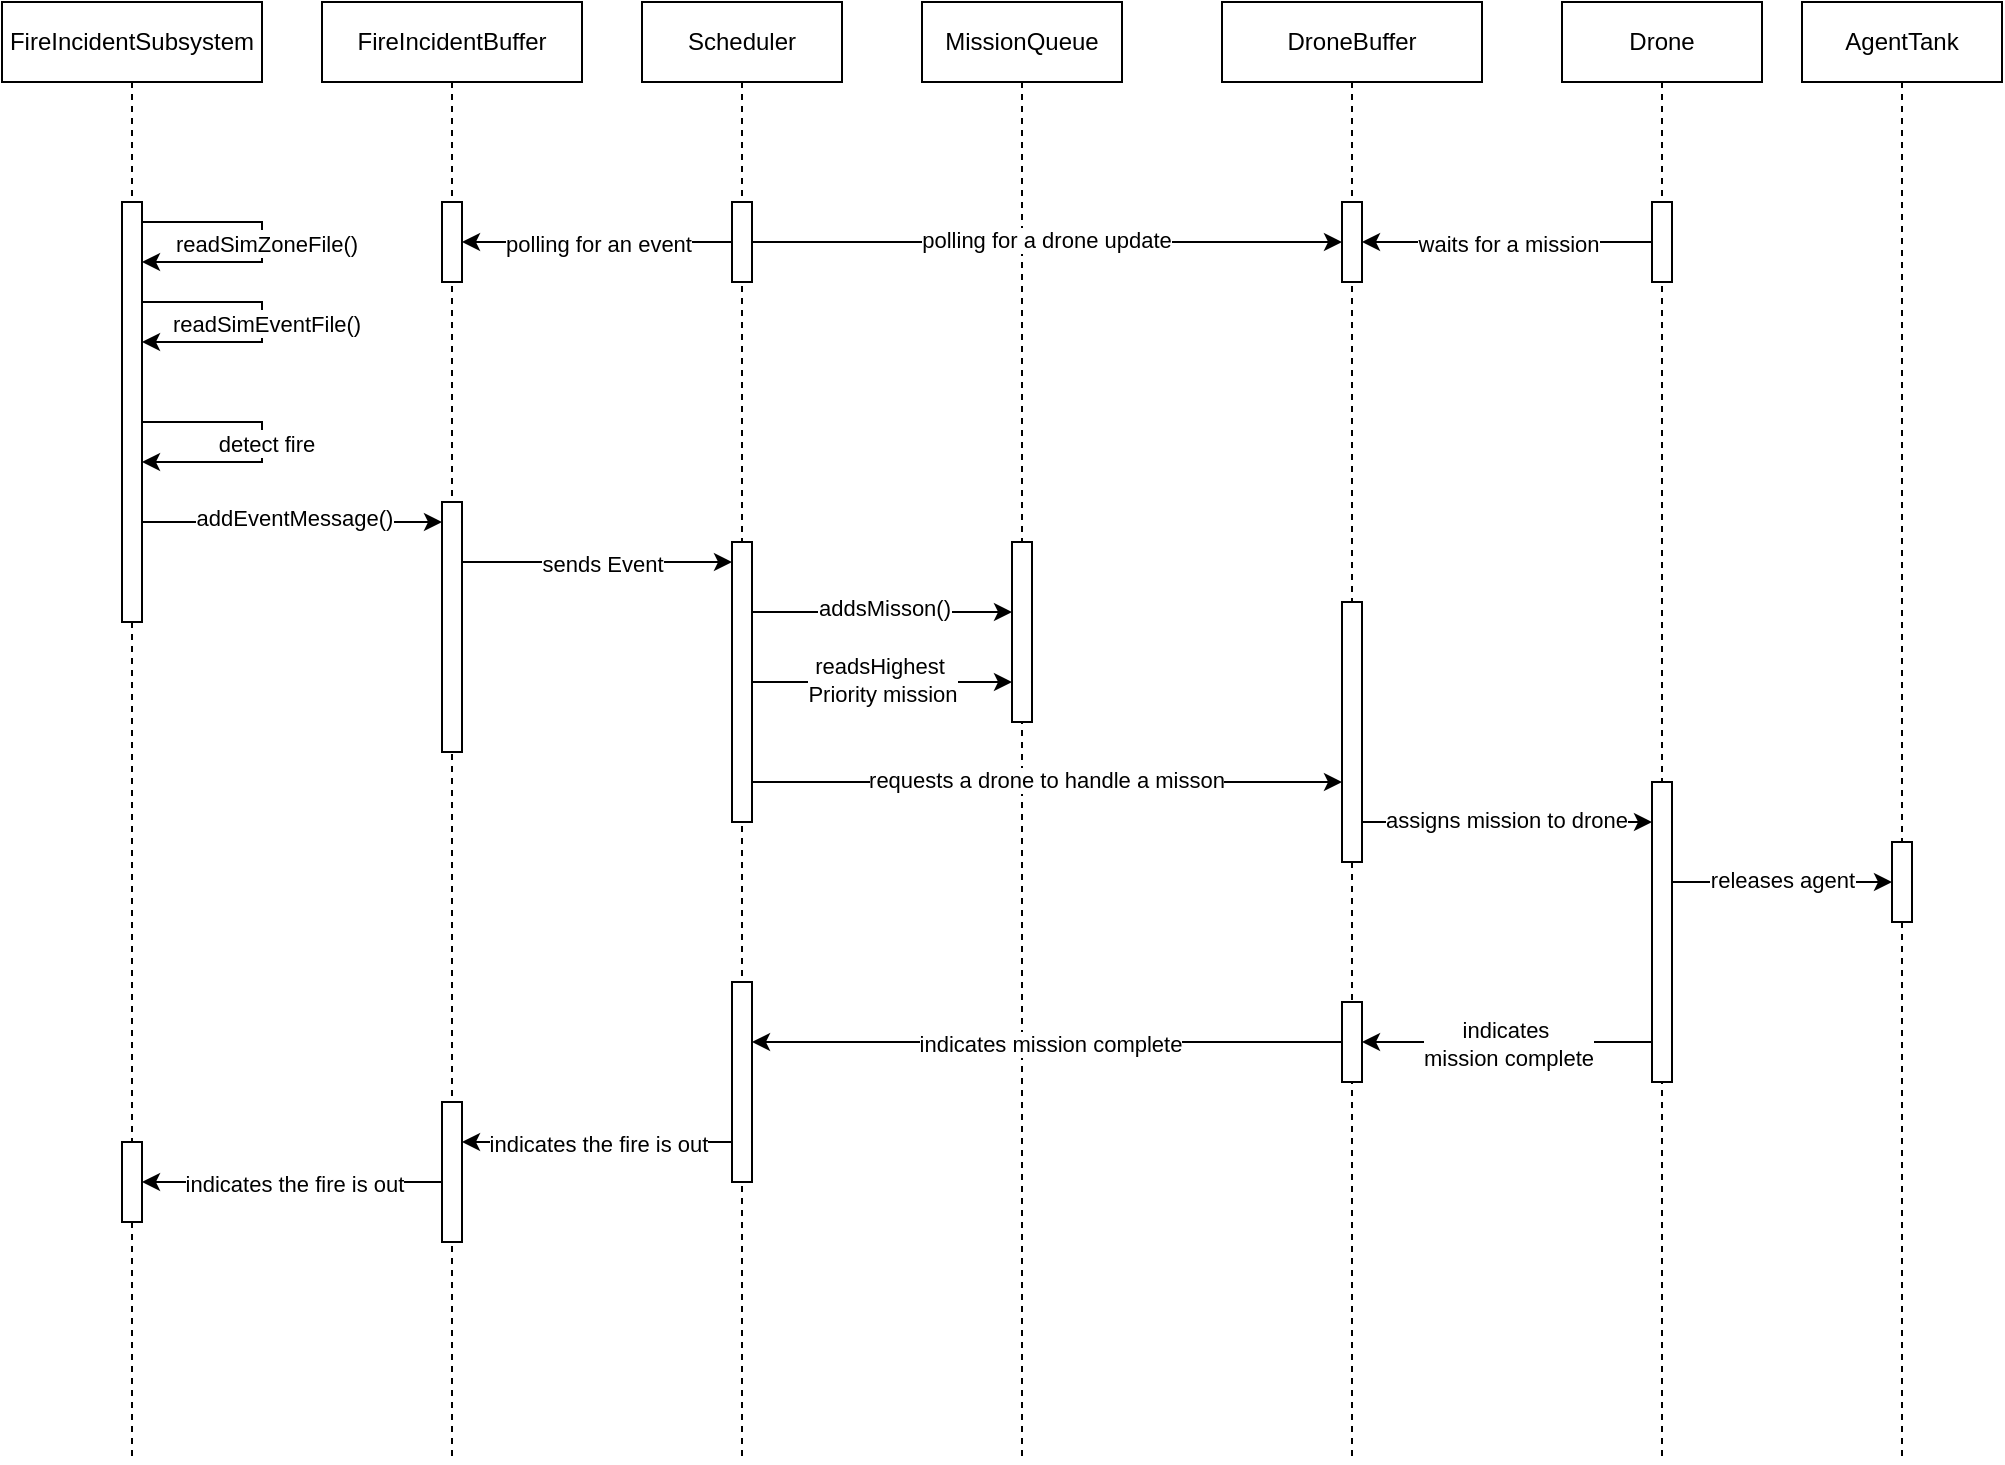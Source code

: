 <mxfile version="26.0.10">
  <diagram name="Page-1" id="2YBvvXClWsGukQMizWep">
    <mxGraphModel dx="417" dy="805" grid="1" gridSize="10" guides="1" tooltips="1" connect="1" arrows="1" fold="1" page="1" pageScale="1" pageWidth="1100" pageHeight="850" math="0" shadow="0">
      <root>
        <mxCell id="0" />
        <mxCell id="1" parent="0" />
        <mxCell id="hUarjX9d6KRKcHiAGUZj-1" value="FireIncidentSubsystem" style="shape=umlLifeline;perimeter=lifelinePerimeter;whiteSpace=wrap;html=1;container=1;dropTarget=0;collapsible=0;recursiveResize=0;outlineConnect=0;portConstraint=eastwest;newEdgeStyle={&quot;curved&quot;:0,&quot;rounded&quot;:0};" parent="1" vertex="1">
          <mxGeometry x="70" y="120" width="130" height="730" as="geometry" />
        </mxCell>
        <mxCell id="hUarjX9d6KRKcHiAGUZj-2" value="" style="html=1;points=[[0,0,0,0,5],[0,1,0,0,-5],[1,0,0,0,5],[1,1,0,0,-5]];perimeter=orthogonalPerimeter;outlineConnect=0;targetShapes=umlLifeline;portConstraint=eastwest;newEdgeStyle={&quot;curved&quot;:0,&quot;rounded&quot;:0};" parent="hUarjX9d6KRKcHiAGUZj-1" vertex="1">
          <mxGeometry x="60" y="100" width="10" height="210" as="geometry" />
        </mxCell>
        <mxCell id="hUarjX9d6KRKcHiAGUZj-3" style="edgeStyle=orthogonalEdgeStyle;rounded=0;orthogonalLoop=1;jettySize=auto;html=1;curved=0;" parent="hUarjX9d6KRKcHiAGUZj-1" source="hUarjX9d6KRKcHiAGUZj-2" target="hUarjX9d6KRKcHiAGUZj-2" edge="1">
          <mxGeometry relative="1" as="geometry">
            <mxPoint x="80" y="230" as="sourcePoint" />
            <mxPoint x="275" y="280" as="targetPoint" />
            <Array as="points">
              <mxPoint x="130" y="210" />
              <mxPoint x="130" y="230" />
            </Array>
          </mxGeometry>
        </mxCell>
        <mxCell id="hUarjX9d6KRKcHiAGUZj-4" value="Text" style="edgeLabel;html=1;align=center;verticalAlign=middle;resizable=0;points=[];" parent="hUarjX9d6KRKcHiAGUZj-3" vertex="1" connectable="0">
          <mxGeometry x="-0.008" y="1" relative="1" as="geometry">
            <mxPoint as="offset" />
          </mxGeometry>
        </mxCell>
        <mxCell id="hUarjX9d6KRKcHiAGUZj-5" value="detect fire" style="edgeLabel;html=1;align=center;verticalAlign=middle;resizable=0;points=[];" parent="hUarjX9d6KRKcHiAGUZj-3" vertex="1" connectable="0">
          <mxGeometry x="0.012" y="2" relative="1" as="geometry">
            <mxPoint as="offset" />
          </mxGeometry>
        </mxCell>
        <mxCell id="hUarjX9d6KRKcHiAGUZj-6" style="edgeStyle=orthogonalEdgeStyle;rounded=0;orthogonalLoop=1;jettySize=auto;html=1;curved=0;" parent="hUarjX9d6KRKcHiAGUZj-1" source="hUarjX9d6KRKcHiAGUZj-2" target="hUarjX9d6KRKcHiAGUZj-2" edge="1">
          <mxGeometry relative="1" as="geometry">
            <mxPoint x="70" y="110" as="sourcePoint" />
            <mxPoint x="70" y="130" as="targetPoint" />
            <Array as="points">
              <mxPoint x="130" y="110" />
              <mxPoint x="130" y="130" />
            </Array>
          </mxGeometry>
        </mxCell>
        <mxCell id="hUarjX9d6KRKcHiAGUZj-7" value="Text" style="edgeLabel;html=1;align=center;verticalAlign=middle;resizable=0;points=[];" parent="hUarjX9d6KRKcHiAGUZj-6" vertex="1" connectable="0">
          <mxGeometry x="-0.008" y="1" relative="1" as="geometry">
            <mxPoint as="offset" />
          </mxGeometry>
        </mxCell>
        <mxCell id="hUarjX9d6KRKcHiAGUZj-8" value="readSimZoneFile()" style="edgeLabel;html=1;align=center;verticalAlign=middle;resizable=0;points=[];" parent="hUarjX9d6KRKcHiAGUZj-6" vertex="1" connectable="0">
          <mxGeometry x="0.012" y="2" relative="1" as="geometry">
            <mxPoint as="offset" />
          </mxGeometry>
        </mxCell>
        <mxCell id="hUarjX9d6KRKcHiAGUZj-9" style="edgeStyle=orthogonalEdgeStyle;rounded=0;orthogonalLoop=1;jettySize=auto;html=1;curved=0;" parent="hUarjX9d6KRKcHiAGUZj-1" source="hUarjX9d6KRKcHiAGUZj-2" target="hUarjX9d6KRKcHiAGUZj-2" edge="1">
          <mxGeometry relative="1" as="geometry">
            <mxPoint x="70" y="150" as="sourcePoint" />
            <mxPoint x="70" y="170" as="targetPoint" />
            <Array as="points">
              <mxPoint x="130" y="150" />
              <mxPoint x="130" y="170" />
            </Array>
          </mxGeometry>
        </mxCell>
        <mxCell id="hUarjX9d6KRKcHiAGUZj-10" value="Text" style="edgeLabel;html=1;align=center;verticalAlign=middle;resizable=0;points=[];" parent="hUarjX9d6KRKcHiAGUZj-9" vertex="1" connectable="0">
          <mxGeometry x="-0.008" y="1" relative="1" as="geometry">
            <mxPoint as="offset" />
          </mxGeometry>
        </mxCell>
        <mxCell id="hUarjX9d6KRKcHiAGUZj-11" value="readSimEventFile()" style="edgeLabel;html=1;align=center;verticalAlign=middle;resizable=0;points=[];" parent="hUarjX9d6KRKcHiAGUZj-9" vertex="1" connectable="0">
          <mxGeometry x="0.012" y="2" relative="1" as="geometry">
            <mxPoint as="offset" />
          </mxGeometry>
        </mxCell>
        <mxCell id="hUarjX9d6KRKcHiAGUZj-12" value="Scheduler" style="shape=umlLifeline;perimeter=lifelinePerimeter;whiteSpace=wrap;html=1;container=1;dropTarget=0;collapsible=0;recursiveResize=0;outlineConnect=0;portConstraint=eastwest;newEdgeStyle={&quot;curved&quot;:0,&quot;rounded&quot;:0};" parent="1" vertex="1">
          <mxGeometry x="390" y="120" width="100" height="730" as="geometry" />
        </mxCell>
        <mxCell id="hUarjX9d6KRKcHiAGUZj-13" value="" style="html=1;points=[[0,0,0,0,5],[0,1,0,0,-5],[1,0,0,0,5],[1,1,0,0,-5]];perimeter=orthogonalPerimeter;outlineConnect=0;targetShapes=umlLifeline;portConstraint=eastwest;newEdgeStyle={&quot;curved&quot;:0,&quot;rounded&quot;:0};" parent="hUarjX9d6KRKcHiAGUZj-12" vertex="1">
          <mxGeometry x="45" y="270" width="10" height="140" as="geometry" />
        </mxCell>
        <mxCell id="hUarjX9d6KRKcHiAGUZj-14" value="" style="html=1;points=[[0,0,0,0,5],[0,1,0,0,-5],[1,0,0,0,5],[1,1,0,0,-5]];perimeter=orthogonalPerimeter;outlineConnect=0;targetShapes=umlLifeline;portConstraint=eastwest;newEdgeStyle={&quot;curved&quot;:0,&quot;rounded&quot;:0};" parent="hUarjX9d6KRKcHiAGUZj-12" vertex="1">
          <mxGeometry x="45" y="490" width="10" height="100" as="geometry" />
        </mxCell>
        <mxCell id="hUarjX9d6KRKcHiAGUZj-15" value="" style="html=1;points=[[0,0,0,0,5],[0,1,0,0,-5],[1,0,0,0,5],[1,1,0,0,-5]];perimeter=orthogonalPerimeter;outlineConnect=0;targetShapes=umlLifeline;portConstraint=eastwest;newEdgeStyle={&quot;curved&quot;:0,&quot;rounded&quot;:0};" parent="hUarjX9d6KRKcHiAGUZj-12" vertex="1">
          <mxGeometry x="45" y="100" width="10" height="40" as="geometry" />
        </mxCell>
        <mxCell id="hUarjX9d6KRKcHiAGUZj-16" value="MissionQueue" style="shape=umlLifeline;perimeter=lifelinePerimeter;whiteSpace=wrap;html=1;container=1;dropTarget=0;collapsible=0;recursiveResize=0;outlineConnect=0;portConstraint=eastwest;newEdgeStyle={&quot;curved&quot;:0,&quot;rounded&quot;:0};" parent="1" vertex="1">
          <mxGeometry x="530" y="120" width="100" height="730" as="geometry" />
        </mxCell>
        <mxCell id="hUarjX9d6KRKcHiAGUZj-17" value="" style="html=1;points=[[0,0,0,0,5],[0,1,0,0,-5],[1,0,0,0,5],[1,1,0,0,-5]];perimeter=orthogonalPerimeter;outlineConnect=0;targetShapes=umlLifeline;portConstraint=eastwest;newEdgeStyle={&quot;curved&quot;:0,&quot;rounded&quot;:0};" parent="hUarjX9d6KRKcHiAGUZj-16" vertex="1">
          <mxGeometry x="45" y="270" width="10" height="90" as="geometry" />
        </mxCell>
        <mxCell id="hUarjX9d6KRKcHiAGUZj-18" value="Drone" style="shape=umlLifeline;perimeter=lifelinePerimeter;whiteSpace=wrap;html=1;container=1;dropTarget=0;collapsible=0;recursiveResize=0;outlineConnect=0;portConstraint=eastwest;newEdgeStyle={&quot;curved&quot;:0,&quot;rounded&quot;:0};" parent="1" vertex="1">
          <mxGeometry x="850" y="120" width="100" height="730" as="geometry" />
        </mxCell>
        <mxCell id="hUarjX9d6KRKcHiAGUZj-19" value="" style="html=1;points=[[0,0,0,0,5],[0,1,0,0,-5],[1,0,0,0,5],[1,1,0,0,-5]];perimeter=orthogonalPerimeter;outlineConnect=0;targetShapes=umlLifeline;portConstraint=eastwest;newEdgeStyle={&quot;curved&quot;:0,&quot;rounded&quot;:0};" parent="hUarjX9d6KRKcHiAGUZj-18" vertex="1">
          <mxGeometry x="45" y="390" width="10" height="150" as="geometry" />
        </mxCell>
        <mxCell id="hUarjX9d6KRKcHiAGUZj-20" value="" style="html=1;points=[[0,0,0,0,5],[0,1,0,0,-5],[1,0,0,0,5],[1,1,0,0,-5]];perimeter=orthogonalPerimeter;outlineConnect=0;targetShapes=umlLifeline;portConstraint=eastwest;newEdgeStyle={&quot;curved&quot;:0,&quot;rounded&quot;:0};" parent="hUarjX9d6KRKcHiAGUZj-18" vertex="1">
          <mxGeometry x="45" y="100" width="10" height="40" as="geometry" />
        </mxCell>
        <mxCell id="hUarjX9d6KRKcHiAGUZj-21" value="DroneBuffer" style="shape=umlLifeline;perimeter=lifelinePerimeter;whiteSpace=wrap;html=1;container=1;dropTarget=0;collapsible=0;recursiveResize=0;outlineConnect=0;portConstraint=eastwest;newEdgeStyle={&quot;curved&quot;:0,&quot;rounded&quot;:0};" parent="1" vertex="1">
          <mxGeometry x="680" y="120" width="130" height="730" as="geometry" />
        </mxCell>
        <mxCell id="hUarjX9d6KRKcHiAGUZj-22" value="" style="html=1;points=[[0,0,0,0,5],[0,1,0,0,-5],[1,0,0,0,5],[1,1,0,0,-5]];perimeter=orthogonalPerimeter;outlineConnect=0;targetShapes=umlLifeline;portConstraint=eastwest;newEdgeStyle={&quot;curved&quot;:0,&quot;rounded&quot;:0};" parent="hUarjX9d6KRKcHiAGUZj-21" vertex="1">
          <mxGeometry x="60" y="300" width="10" height="130" as="geometry" />
        </mxCell>
        <mxCell id="hUarjX9d6KRKcHiAGUZj-23" value="" style="html=1;points=[[0,0,0,0,5],[0,1,0,0,-5],[1,0,0,0,5],[1,1,0,0,-5]];perimeter=orthogonalPerimeter;outlineConnect=0;targetShapes=umlLifeline;portConstraint=eastwest;newEdgeStyle={&quot;curved&quot;:0,&quot;rounded&quot;:0};" parent="hUarjX9d6KRKcHiAGUZj-21" vertex="1">
          <mxGeometry x="60" y="100" width="10" height="40" as="geometry" />
        </mxCell>
        <mxCell id="hUarjX9d6KRKcHiAGUZj-24" value="" style="html=1;points=[[0,0,0,0,5],[0,1,0,0,-5],[1,0,0,0,5],[1,1,0,0,-5]];perimeter=orthogonalPerimeter;outlineConnect=0;targetShapes=umlLifeline;portConstraint=eastwest;newEdgeStyle={&quot;curved&quot;:0,&quot;rounded&quot;:0};" parent="hUarjX9d6KRKcHiAGUZj-21" vertex="1">
          <mxGeometry x="60" y="500" width="10" height="40" as="geometry" />
        </mxCell>
        <mxCell id="hUarjX9d6KRKcHiAGUZj-25" value="AgentTank" style="shape=umlLifeline;perimeter=lifelinePerimeter;whiteSpace=wrap;html=1;container=1;dropTarget=0;collapsible=0;recursiveResize=0;outlineConnect=0;portConstraint=eastwest;newEdgeStyle={&quot;curved&quot;:0,&quot;rounded&quot;:0};" parent="1" vertex="1">
          <mxGeometry x="970" y="120" width="100" height="730" as="geometry" />
        </mxCell>
        <mxCell id="hUarjX9d6KRKcHiAGUZj-26" value="" style="html=1;points=[[0,0,0,0,5],[0,1,0,0,-5],[1,0,0,0,5],[1,1,0,0,-5]];perimeter=orthogonalPerimeter;outlineConnect=0;targetShapes=umlLifeline;portConstraint=eastwest;newEdgeStyle={&quot;curved&quot;:0,&quot;rounded&quot;:0};" parent="hUarjX9d6KRKcHiAGUZj-25" vertex="1">
          <mxGeometry x="45" y="420" width="10" height="40" as="geometry" />
        </mxCell>
        <mxCell id="hUarjX9d6KRKcHiAGUZj-27" style="edgeStyle=orthogonalEdgeStyle;rounded=0;orthogonalLoop=1;jettySize=auto;html=1;curved=0;" parent="1" source="hUarjX9d6KRKcHiAGUZj-2" target="hUarjX9d6KRKcHiAGUZj-47" edge="1">
          <mxGeometry relative="1" as="geometry">
            <mxPoint x="180" y="340" as="sourcePoint" />
            <mxPoint x="250" y="400" as="targetPoint" />
            <Array as="points">
              <mxPoint x="270" y="380" />
              <mxPoint x="270" y="380" />
            </Array>
          </mxGeometry>
        </mxCell>
        <mxCell id="hUarjX9d6KRKcHiAGUZj-28" value="addEventMessage()" style="edgeLabel;html=1;align=center;verticalAlign=middle;resizable=0;points=[];" parent="hUarjX9d6KRKcHiAGUZj-27" vertex="1" connectable="0">
          <mxGeometry x="0.012" y="2" relative="1" as="geometry">
            <mxPoint as="offset" />
          </mxGeometry>
        </mxCell>
        <mxCell id="hUarjX9d6KRKcHiAGUZj-29" style="edgeStyle=orthogonalEdgeStyle;rounded=0;orthogonalLoop=1;jettySize=auto;html=1;curved=0;" parent="1" source="hUarjX9d6KRKcHiAGUZj-13" target="hUarjX9d6KRKcHiAGUZj-17" edge="1">
          <mxGeometry relative="1" as="geometry">
            <mxPoint x="360" y="400" as="sourcePoint" />
            <mxPoint x="450" y="410" as="targetPoint" />
            <Array as="points">
              <mxPoint x="560" y="425" />
              <mxPoint x="560" y="425" />
            </Array>
          </mxGeometry>
        </mxCell>
        <mxCell id="hUarjX9d6KRKcHiAGUZj-30" value="Text" style="edgeLabel;html=1;align=center;verticalAlign=middle;resizable=0;points=[];" parent="hUarjX9d6KRKcHiAGUZj-29" vertex="1" connectable="0">
          <mxGeometry x="-0.008" y="1" relative="1" as="geometry">
            <mxPoint as="offset" />
          </mxGeometry>
        </mxCell>
        <mxCell id="hUarjX9d6KRKcHiAGUZj-31" value="addsMisson()" style="edgeLabel;html=1;align=center;verticalAlign=middle;resizable=0;points=[];" parent="hUarjX9d6KRKcHiAGUZj-29" vertex="1" connectable="0">
          <mxGeometry x="0.012" y="2" relative="1" as="geometry">
            <mxPoint as="offset" />
          </mxGeometry>
        </mxCell>
        <mxCell id="hUarjX9d6KRKcHiAGUZj-32" style="edgeStyle=orthogonalEdgeStyle;rounded=0;orthogonalLoop=1;jettySize=auto;html=1;curved=0;" parent="1" source="hUarjX9d6KRKcHiAGUZj-13" target="hUarjX9d6KRKcHiAGUZj-17" edge="1">
          <mxGeometry relative="1" as="geometry">
            <mxPoint x="520" y="430" as="sourcePoint" />
            <mxPoint x="670" y="430" as="targetPoint" />
            <Array as="points">
              <mxPoint x="510" y="460" />
              <mxPoint x="510" y="460" />
            </Array>
          </mxGeometry>
        </mxCell>
        <mxCell id="hUarjX9d6KRKcHiAGUZj-33" value="readsHighest&amp;nbsp;&lt;div&gt;Priority mission&lt;/div&gt;" style="edgeLabel;html=1;align=center;verticalAlign=middle;resizable=0;points=[];" parent="hUarjX9d6KRKcHiAGUZj-32" vertex="1" connectable="0">
          <mxGeometry x="-0.008" y="1" relative="1" as="geometry">
            <mxPoint as="offset" />
          </mxGeometry>
        </mxCell>
        <mxCell id="hUarjX9d6KRKcHiAGUZj-34" style="edgeStyle=orthogonalEdgeStyle;rounded=0;orthogonalLoop=1;jettySize=auto;html=1;curved=0;" parent="1" source="hUarjX9d6KRKcHiAGUZj-13" target="hUarjX9d6KRKcHiAGUZj-22" edge="1">
          <mxGeometry relative="1" as="geometry">
            <mxPoint x="365" y="450" as="sourcePoint" />
            <mxPoint x="515" y="450" as="targetPoint" />
            <Array as="points">
              <mxPoint x="710" y="510" />
              <mxPoint x="710" y="510" />
            </Array>
          </mxGeometry>
        </mxCell>
        <mxCell id="hUarjX9d6KRKcHiAGUZj-35" value="requests a drone to handle a misson" style="edgeLabel;html=1;align=center;verticalAlign=middle;resizable=0;points=[];" parent="hUarjX9d6KRKcHiAGUZj-34" vertex="1" connectable="0">
          <mxGeometry x="-0.008" y="1" relative="1" as="geometry">
            <mxPoint as="offset" />
          </mxGeometry>
        </mxCell>
        <mxCell id="hUarjX9d6KRKcHiAGUZj-36" style="edgeStyle=orthogonalEdgeStyle;rounded=0;orthogonalLoop=1;jettySize=auto;html=1;curved=0;" parent="1" source="hUarjX9d6KRKcHiAGUZj-20" target="hUarjX9d6KRKcHiAGUZj-23" edge="1">
          <mxGeometry relative="1" as="geometry">
            <mxPoint x="513.5" y="592" as="sourcePoint" />
            <mxPoint x="849.5" y="590" as="targetPoint" />
            <Array as="points">
              <mxPoint x="840" y="240" />
              <mxPoint x="840" y="240" />
            </Array>
          </mxGeometry>
        </mxCell>
        <mxCell id="hUarjX9d6KRKcHiAGUZj-37" value="waits&amp;nbsp;&lt;span style=&quot;background-color: light-dark(#ffffff, var(--ge-dark-color, #121212)); color: light-dark(rgb(0, 0, 0), rgb(255, 255, 255));&quot;&gt;for a mission&lt;/span&gt;" style="edgeLabel;html=1;align=center;verticalAlign=middle;resizable=0;points=[];" parent="hUarjX9d6KRKcHiAGUZj-36" vertex="1" connectable="0">
          <mxGeometry x="-0.008" y="1" relative="1" as="geometry">
            <mxPoint as="offset" />
          </mxGeometry>
        </mxCell>
        <mxCell id="hUarjX9d6KRKcHiAGUZj-38" style="edgeStyle=orthogonalEdgeStyle;rounded=0;orthogonalLoop=1;jettySize=auto;html=1;curved=0;" parent="1" source="hUarjX9d6KRKcHiAGUZj-22" target="hUarjX9d6KRKcHiAGUZj-19" edge="1">
          <mxGeometry relative="1" as="geometry">
            <mxPoint x="700" y="510" as="sourcePoint" />
            <mxPoint x="1036" y="510" as="targetPoint" />
            <Array as="points">
              <mxPoint x="820" y="530" />
              <mxPoint x="820" y="530" />
            </Array>
          </mxGeometry>
        </mxCell>
        <mxCell id="hUarjX9d6KRKcHiAGUZj-39" value="assigns mission to drone" style="edgeLabel;html=1;align=center;verticalAlign=middle;resizable=0;points=[];" parent="hUarjX9d6KRKcHiAGUZj-38" vertex="1" connectable="0">
          <mxGeometry x="-0.008" y="1" relative="1" as="geometry">
            <mxPoint as="offset" />
          </mxGeometry>
        </mxCell>
        <mxCell id="hUarjX9d6KRKcHiAGUZj-40" style="edgeStyle=orthogonalEdgeStyle;rounded=0;orthogonalLoop=1;jettySize=auto;html=1;curved=0;" parent="1" source="hUarjX9d6KRKcHiAGUZj-19" target="hUarjX9d6KRKcHiAGUZj-24" edge="1">
          <mxGeometry relative="1" as="geometry">
            <mxPoint x="875" y="590" as="sourcePoint" />
            <mxPoint x="450" y="610" as="targetPoint" />
            <Array as="points">
              <mxPoint x="850" y="640" />
              <mxPoint x="850" y="640" />
            </Array>
          </mxGeometry>
        </mxCell>
        <mxCell id="hUarjX9d6KRKcHiAGUZj-41" value="indicates&amp;nbsp;&lt;div&gt;mission complete&lt;/div&gt;" style="edgeLabel;html=1;align=center;verticalAlign=middle;resizable=0;points=[];" parent="hUarjX9d6KRKcHiAGUZj-40" vertex="1" connectable="0">
          <mxGeometry x="-0.008" y="1" relative="1" as="geometry">
            <mxPoint as="offset" />
          </mxGeometry>
        </mxCell>
        <mxCell id="hUarjX9d6KRKcHiAGUZj-42" style="edgeStyle=orthogonalEdgeStyle;rounded=0;orthogonalLoop=1;jettySize=auto;html=1;curved=0;" parent="1" source="hUarjX9d6KRKcHiAGUZj-14" target="hUarjX9d6KRKcHiAGUZj-48" edge="1">
          <mxGeometry relative="1" as="geometry">
            <mxPoint x="345" y="620" as="sourcePoint" />
            <mxPoint x="190" y="630" as="targetPoint" />
            <Array as="points">
              <mxPoint x="410" y="690" />
              <mxPoint x="410" y="690" />
            </Array>
          </mxGeometry>
        </mxCell>
        <mxCell id="hUarjX9d6KRKcHiAGUZj-43" value="indicates the fire is out" style="edgeLabel;html=1;align=center;verticalAlign=middle;resizable=0;points=[];" parent="hUarjX9d6KRKcHiAGUZj-42" vertex="1" connectable="0">
          <mxGeometry x="-0.008" y="1" relative="1" as="geometry">
            <mxPoint as="offset" />
          </mxGeometry>
        </mxCell>
        <mxCell id="hUarjX9d6KRKcHiAGUZj-44" style="edgeStyle=orthogonalEdgeStyle;rounded=0;orthogonalLoop=1;jettySize=auto;html=1;curved=0;" parent="1" source="hUarjX9d6KRKcHiAGUZj-19" target="hUarjX9d6KRKcHiAGUZj-26" edge="1">
          <mxGeometry relative="1" as="geometry">
            <mxPoint x="885" y="544.5" as="sourcePoint" />
            <mxPoint x="1020" y="540" as="targetPoint" />
            <Array as="points">
              <mxPoint x="960" y="560" />
              <mxPoint x="960" y="560" />
            </Array>
          </mxGeometry>
        </mxCell>
        <mxCell id="hUarjX9d6KRKcHiAGUZj-45" value="releases agent" style="edgeLabel;html=1;align=center;verticalAlign=middle;resizable=0;points=[];" parent="hUarjX9d6KRKcHiAGUZj-44" vertex="1" connectable="0">
          <mxGeometry x="-0.008" y="1" relative="1" as="geometry">
            <mxPoint as="offset" />
          </mxGeometry>
        </mxCell>
        <mxCell id="hUarjX9d6KRKcHiAGUZj-46" value="FireIncidentBuffer" style="shape=umlLifeline;perimeter=lifelinePerimeter;whiteSpace=wrap;html=1;container=1;dropTarget=0;collapsible=0;recursiveResize=0;outlineConnect=0;portConstraint=eastwest;newEdgeStyle={&quot;curved&quot;:0,&quot;rounded&quot;:0};" parent="1" vertex="1">
          <mxGeometry x="230" y="120" width="130" height="730" as="geometry" />
        </mxCell>
        <mxCell id="hUarjX9d6KRKcHiAGUZj-47" value="" style="html=1;points=[[0,0,0,0,5],[0,1,0,0,-5],[1,0,0,0,5],[1,1,0,0,-5]];perimeter=orthogonalPerimeter;outlineConnect=0;targetShapes=umlLifeline;portConstraint=eastwest;newEdgeStyle={&quot;curved&quot;:0,&quot;rounded&quot;:0};" parent="hUarjX9d6KRKcHiAGUZj-46" vertex="1">
          <mxGeometry x="60" y="250" width="10" height="125" as="geometry" />
        </mxCell>
        <mxCell id="hUarjX9d6KRKcHiAGUZj-48" value="" style="html=1;points=[[0,0,0,0,5],[0,1,0,0,-5],[1,0,0,0,5],[1,1,0,0,-5]];perimeter=orthogonalPerimeter;outlineConnect=0;targetShapes=umlLifeline;portConstraint=eastwest;newEdgeStyle={&quot;curved&quot;:0,&quot;rounded&quot;:0};" parent="hUarjX9d6KRKcHiAGUZj-46" vertex="1">
          <mxGeometry x="60" y="550" width="10" height="70" as="geometry" />
        </mxCell>
        <mxCell id="hUarjX9d6KRKcHiAGUZj-49" value="" style="html=1;points=[[0,0,0,0,5],[0,1,0,0,-5],[1,0,0,0,5],[1,1,0,0,-5]];perimeter=orthogonalPerimeter;outlineConnect=0;targetShapes=umlLifeline;portConstraint=eastwest;newEdgeStyle={&quot;curved&quot;:0,&quot;rounded&quot;:0};" parent="hUarjX9d6KRKcHiAGUZj-46" vertex="1">
          <mxGeometry x="-100" y="570" width="10" height="40" as="geometry" />
        </mxCell>
        <mxCell id="hUarjX9d6KRKcHiAGUZj-50" style="edgeStyle=orthogonalEdgeStyle;rounded=0;orthogonalLoop=1;jettySize=auto;html=1;curved=0;" parent="hUarjX9d6KRKcHiAGUZj-46" source="hUarjX9d6KRKcHiAGUZj-48" target="hUarjX9d6KRKcHiAGUZj-49" edge="1">
          <mxGeometry relative="1" as="geometry">
            <mxPoint x="215" y="580" as="sourcePoint" />
            <mxPoint x="80" y="580" as="targetPoint" />
            <Array as="points">
              <mxPoint x="-60" y="590" />
              <mxPoint x="-60" y="590" />
            </Array>
          </mxGeometry>
        </mxCell>
        <mxCell id="hUarjX9d6KRKcHiAGUZj-51" value="indicates the fire is out" style="edgeLabel;html=1;align=center;verticalAlign=middle;resizable=0;points=[];" parent="hUarjX9d6KRKcHiAGUZj-50" vertex="1" connectable="0">
          <mxGeometry x="-0.008" y="1" relative="1" as="geometry">
            <mxPoint as="offset" />
          </mxGeometry>
        </mxCell>
        <mxCell id="hUarjX9d6KRKcHiAGUZj-52" value="" style="html=1;points=[[0,0,0,0,5],[0,1,0,0,-5],[1,0,0,0,5],[1,1,0,0,-5]];perimeter=orthogonalPerimeter;outlineConnect=0;targetShapes=umlLifeline;portConstraint=eastwest;newEdgeStyle={&quot;curved&quot;:0,&quot;rounded&quot;:0};" parent="hUarjX9d6KRKcHiAGUZj-46" vertex="1">
          <mxGeometry x="60" y="100" width="10" height="40" as="geometry" />
        </mxCell>
        <mxCell id="hUarjX9d6KRKcHiAGUZj-53" style="edgeStyle=orthogonalEdgeStyle;rounded=0;orthogonalLoop=1;jettySize=auto;html=1;curved=0;" parent="1" source="hUarjX9d6KRKcHiAGUZj-15" target="hUarjX9d6KRKcHiAGUZj-52" edge="1">
          <mxGeometry relative="1" as="geometry">
            <mxPoint x="425" y="410" as="sourcePoint" />
            <mxPoint x="280" y="410" as="targetPoint" />
            <Array as="points" />
          </mxGeometry>
        </mxCell>
        <mxCell id="hUarjX9d6KRKcHiAGUZj-54" value="polling for an event" style="edgeLabel;html=1;align=center;verticalAlign=middle;resizable=0;points=[];" parent="hUarjX9d6KRKcHiAGUZj-53" vertex="1" connectable="0">
          <mxGeometry x="-0.008" y="1" relative="1" as="geometry">
            <mxPoint as="offset" />
          </mxGeometry>
        </mxCell>
        <mxCell id="hUarjX9d6KRKcHiAGUZj-55" style="edgeStyle=orthogonalEdgeStyle;rounded=0;orthogonalLoop=1;jettySize=auto;html=1;curved=0;" parent="1" source="hUarjX9d6KRKcHiAGUZj-15" target="hUarjX9d6KRKcHiAGUZj-23" edge="1">
          <mxGeometry relative="1" as="geometry">
            <mxPoint x="460" y="350" as="sourcePoint" />
            <mxPoint x="590" y="350" as="targetPoint" />
            <Array as="points">
              <mxPoint x="560" y="240" />
              <mxPoint x="560" y="240" />
            </Array>
          </mxGeometry>
        </mxCell>
        <mxCell id="hUarjX9d6KRKcHiAGUZj-56" value="&lt;div&gt;polling for a drone update&lt;/div&gt;" style="edgeLabel;html=1;align=center;verticalAlign=middle;resizable=0;points=[];" parent="hUarjX9d6KRKcHiAGUZj-55" vertex="1" connectable="0">
          <mxGeometry x="-0.008" y="1" relative="1" as="geometry">
            <mxPoint as="offset" />
          </mxGeometry>
        </mxCell>
        <mxCell id="hUarjX9d6KRKcHiAGUZj-57" style="edgeStyle=orthogonalEdgeStyle;rounded=0;orthogonalLoop=1;jettySize=auto;html=1;curved=0;" parent="1" source="hUarjX9d6KRKcHiAGUZj-47" target="hUarjX9d6KRKcHiAGUZj-13" edge="1">
          <mxGeometry relative="1" as="geometry">
            <mxPoint x="455" y="435" as="sourcePoint" />
            <mxPoint x="585" y="435" as="targetPoint" />
            <Array as="points">
              <mxPoint x="340" y="400" />
              <mxPoint x="340" y="400" />
            </Array>
          </mxGeometry>
        </mxCell>
        <mxCell id="hUarjX9d6KRKcHiAGUZj-58" value="sends Event" style="edgeLabel;html=1;align=center;verticalAlign=middle;resizable=0;points=[];" parent="hUarjX9d6KRKcHiAGUZj-57" vertex="1" connectable="0">
          <mxGeometry x="0.033" y="-1" relative="1" as="geometry">
            <mxPoint as="offset" />
          </mxGeometry>
        </mxCell>
        <mxCell id="hUarjX9d6KRKcHiAGUZj-59" style="edgeStyle=orthogonalEdgeStyle;rounded=0;orthogonalLoop=1;jettySize=auto;html=1;curved=0;" parent="1" source="hUarjX9d6KRKcHiAGUZj-24" target="hUarjX9d6KRKcHiAGUZj-14" edge="1">
          <mxGeometry relative="1" as="geometry">
            <mxPoint x="665" y="640" as="sourcePoint" />
            <mxPoint x="520" y="640" as="targetPoint" />
            <Array as="points">
              <mxPoint x="520" y="640" />
              <mxPoint x="520" y="640" />
            </Array>
          </mxGeometry>
        </mxCell>
        <mxCell id="hUarjX9d6KRKcHiAGUZj-60" value="indicates&amp;nbsp;&lt;span style=&quot;background-color: light-dark(#ffffff, var(--ge-dark-color, #121212)); color: light-dark(rgb(0, 0, 0), rgb(255, 255, 255));&quot;&gt;mission complete&lt;/span&gt;" style="edgeLabel;html=1;align=center;verticalAlign=middle;resizable=0;points=[];" parent="hUarjX9d6KRKcHiAGUZj-59" vertex="1" connectable="0">
          <mxGeometry x="-0.008" y="1" relative="1" as="geometry">
            <mxPoint as="offset" />
          </mxGeometry>
        </mxCell>
      </root>
    </mxGraphModel>
  </diagram>
</mxfile>
